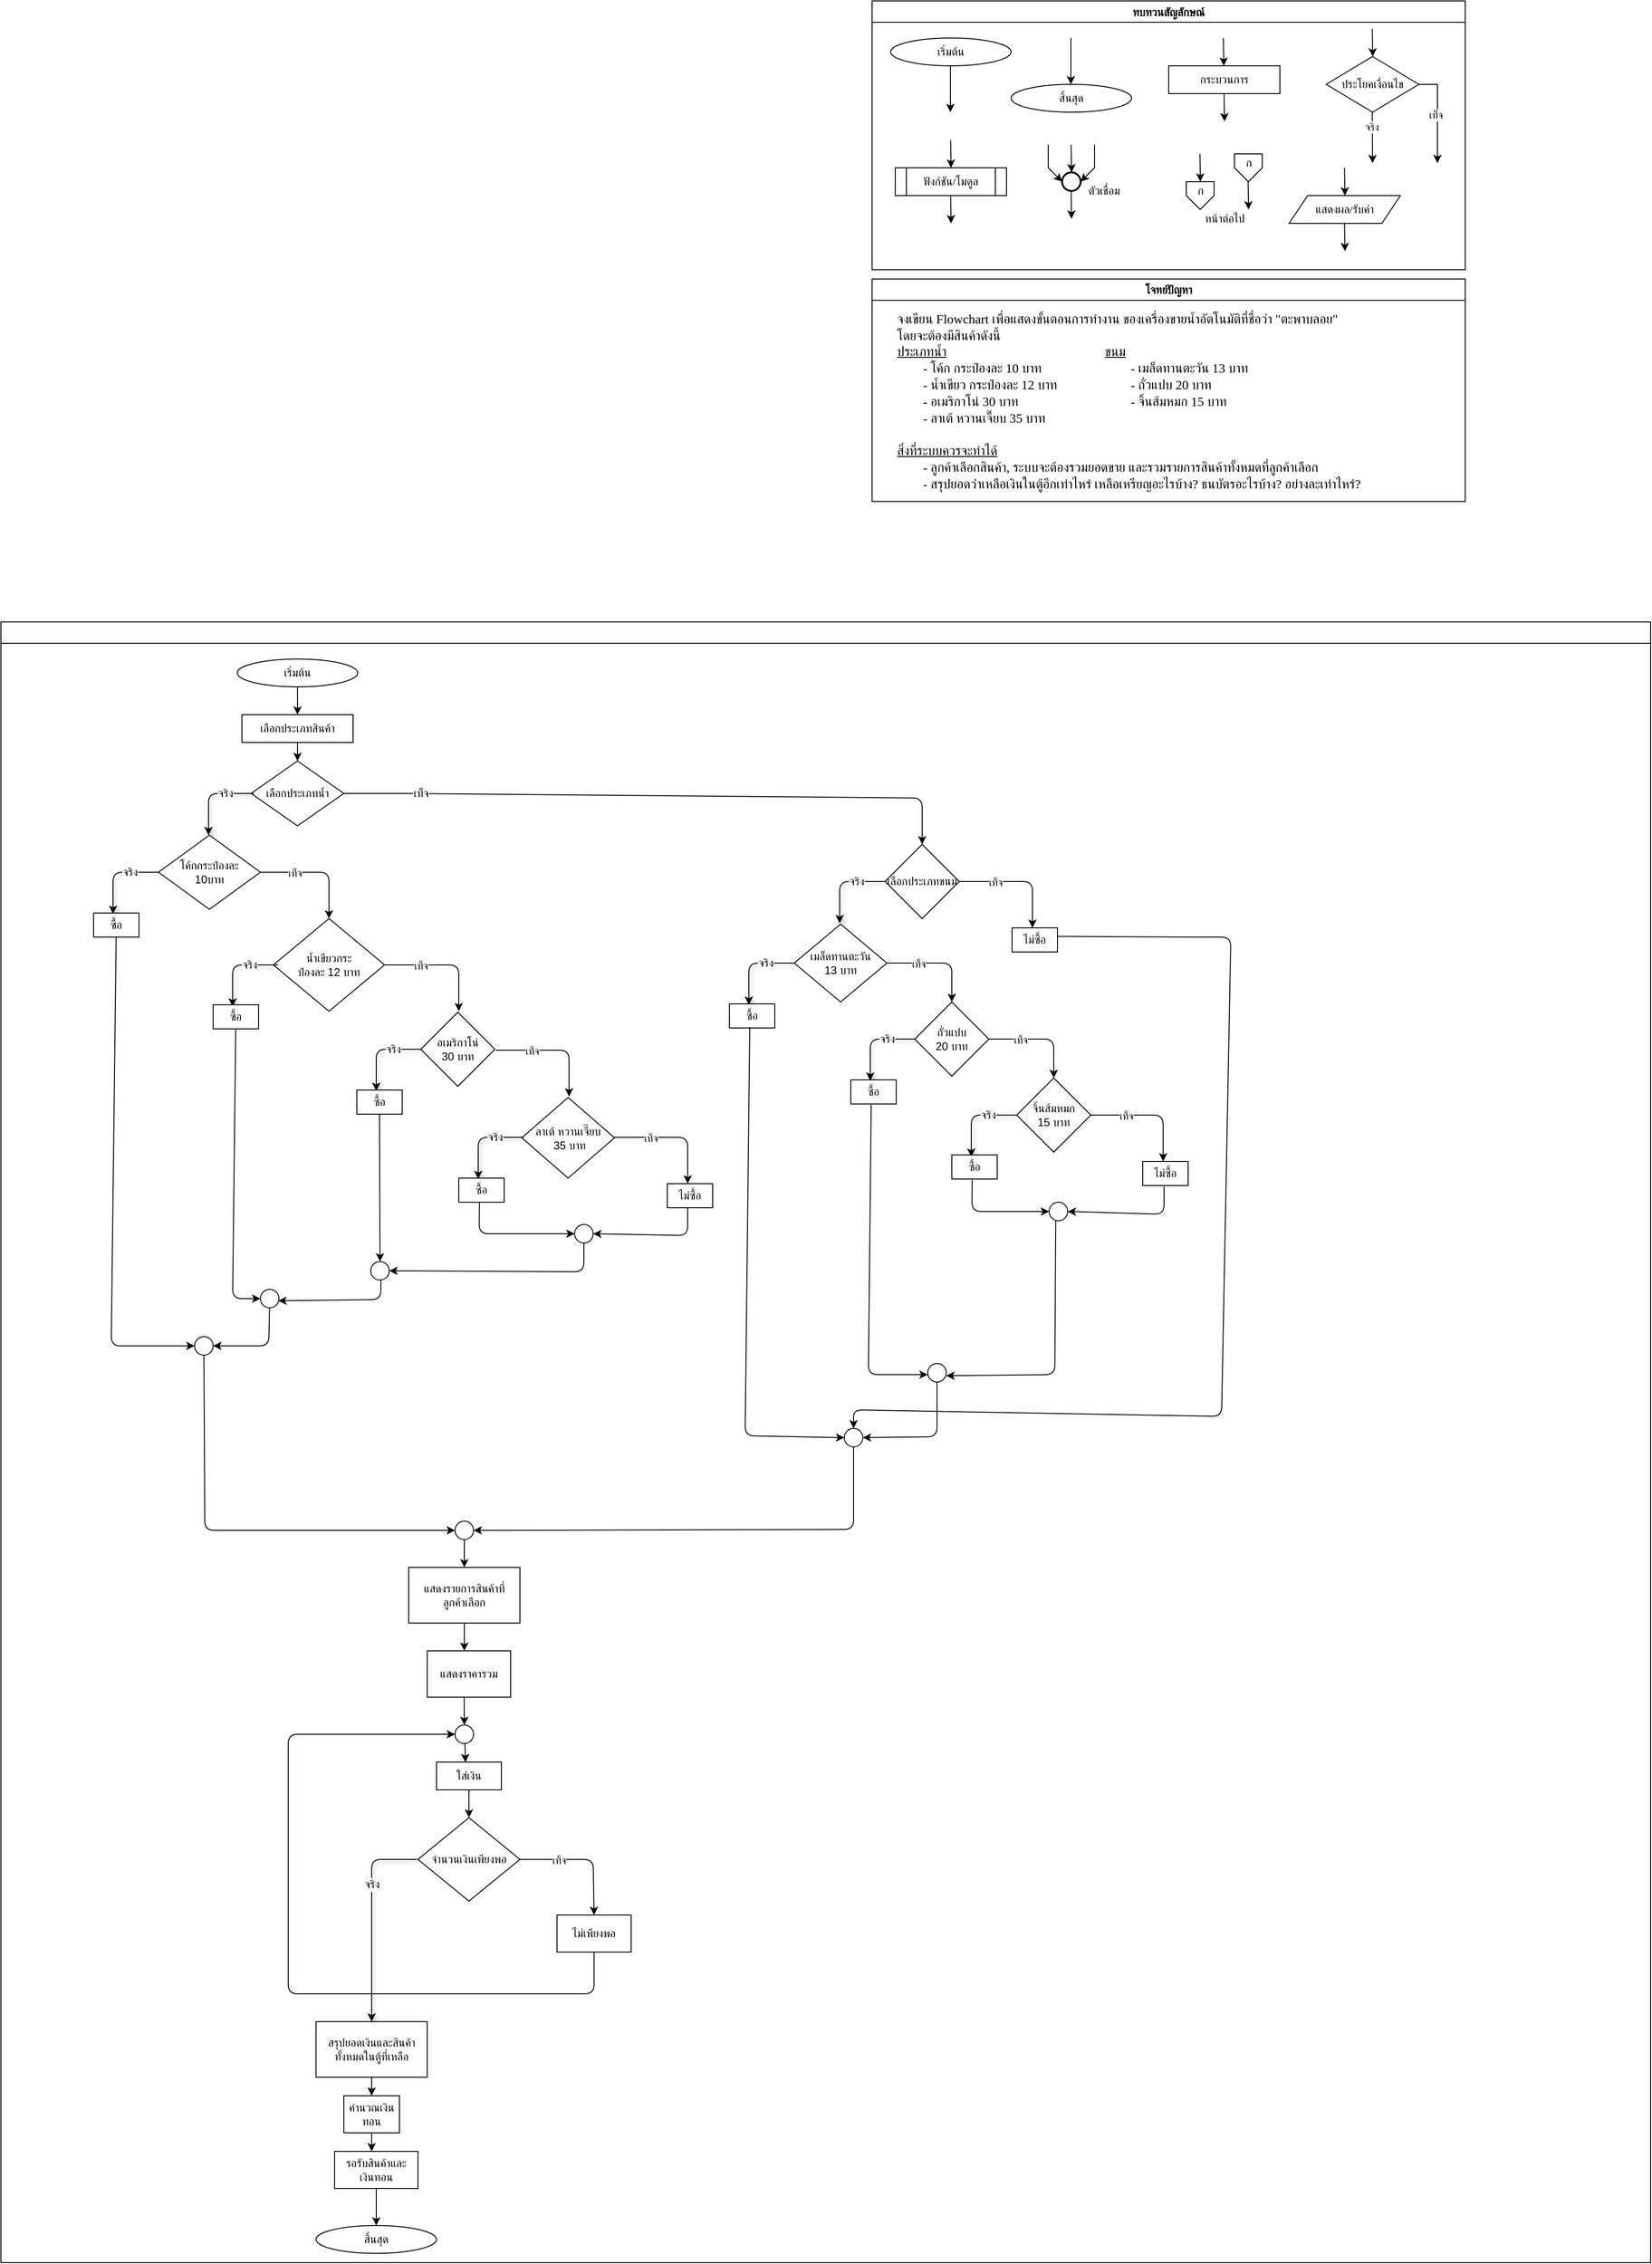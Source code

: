 <mxfile>
    <diagram id="C5RBs43oDa-KdzZeNtuy" name="Page-1">
        <mxGraphModel dx="4365" dy="1142" grid="1" gridSize="10" guides="1" tooltips="1" connect="1" arrows="1" fold="1" page="1" pageScale="1" pageWidth="827" pageHeight="1169" math="0" shadow="0">
            <root>
                <mxCell id="WIyWlLk6GJQsqaUBKTNV-0"/>
                <mxCell id="WIyWlLk6GJQsqaUBKTNV-1" parent="WIyWlLk6GJQsqaUBKTNV-0"/>
                <mxCell id="M7CGMbNuYNeq0SnUNNgH-6" value="ทบทวนสัญลักษณ์" style="swimlane;fontFamily=Sarabun;fontSource=https%3A%2F%2Ffonts.googleapis.com%2Fcss%3Ffamily%3DSarabun;" parent="WIyWlLk6GJQsqaUBKTNV-1" vertex="1">
                    <mxGeometry x="-720" y="20" width="640" height="290" as="geometry"/>
                </mxCell>
                <mxCell id="M7CGMbNuYNeq0SnUNNgH-2" value="&lt;font data-font-src=&quot;https://fonts.googleapis.com/css?family=Sarabun&quot; face=&quot;Sarabun&quot;&gt;เริ่มต้น&lt;/font&gt;" style="ellipse;whiteSpace=wrap;html=1;" parent="M7CGMbNuYNeq0SnUNNgH-6" vertex="1">
                    <mxGeometry x="20" y="40" width="130" height="30" as="geometry"/>
                </mxCell>
                <mxCell id="M7CGMbNuYNeq0SnUNNgH-5" value="" style="endArrow=classic;html=1;rounded=0;" parent="M7CGMbNuYNeq0SnUNNgH-6" edge="1">
                    <mxGeometry width="50" height="50" relative="1" as="geometry">
                        <mxPoint x="84.5" y="70" as="sourcePoint"/>
                        <mxPoint x="84.5" y="120" as="targetPoint"/>
                    </mxGeometry>
                </mxCell>
                <mxCell id="M7CGMbNuYNeq0SnUNNgH-3" value="&lt;font face=&quot;Sarabun&quot;&gt;สิ้นสุด&lt;/font&gt;" style="ellipse;whiteSpace=wrap;html=1;" parent="M7CGMbNuYNeq0SnUNNgH-6" vertex="1">
                    <mxGeometry x="150" y="90" width="130" height="30" as="geometry"/>
                </mxCell>
                <mxCell id="M7CGMbNuYNeq0SnUNNgH-4" value="" style="endArrow=classic;html=1;rounded=0;" parent="M7CGMbNuYNeq0SnUNNgH-6" edge="1">
                    <mxGeometry width="50" height="50" relative="1" as="geometry">
                        <mxPoint x="214.5" y="40" as="sourcePoint"/>
                        <mxPoint x="214.5" y="90" as="targetPoint"/>
                    </mxGeometry>
                </mxCell>
                <mxCell id="mvioNwK95yMqdUQ73LqQ-0" value="กระบวนการ" style="rounded=0;whiteSpace=wrap;html=1;fontFamily=Sarabun;fontSource=https%3A%2F%2Ffonts.googleapis.com%2Fcss%3Ffamily%3DSarabun;" parent="M7CGMbNuYNeq0SnUNNgH-6" vertex="1">
                    <mxGeometry x="320" y="70" width="120" height="30" as="geometry"/>
                </mxCell>
                <mxCell id="mvioNwK95yMqdUQ73LqQ-1" value="" style="endArrow=classic;html=1;rounded=0;" parent="M7CGMbNuYNeq0SnUNNgH-6" edge="1">
                    <mxGeometry width="50" height="50" relative="1" as="geometry">
                        <mxPoint x="379" y="40" as="sourcePoint"/>
                        <mxPoint x="379.5" y="70" as="targetPoint"/>
                    </mxGeometry>
                </mxCell>
                <mxCell id="mvioNwK95yMqdUQ73LqQ-2" value="" style="endArrow=classic;html=1;rounded=0;" parent="M7CGMbNuYNeq0SnUNNgH-6" edge="1">
                    <mxGeometry width="50" height="50" relative="1" as="geometry">
                        <mxPoint x="379.75" y="100" as="sourcePoint"/>
                        <mxPoint x="380.25" y="130" as="targetPoint"/>
                    </mxGeometry>
                </mxCell>
                <mxCell id="mvioNwK95yMqdUQ73LqQ-3" value="ประโยคเงื่อนไข" style="rhombus;whiteSpace=wrap;html=1;fontFamily=Sarabun;fontSource=https%3A%2F%2Ffonts.googleapis.com%2Fcss%3Ffamily%3DSarabun;" parent="M7CGMbNuYNeq0SnUNNgH-6" vertex="1">
                    <mxGeometry x="490" y="60" width="100" height="60" as="geometry"/>
                </mxCell>
                <mxCell id="mvioNwK95yMqdUQ73LqQ-4" value="" style="endArrow=classic;html=1;rounded=0;" parent="M7CGMbNuYNeq0SnUNNgH-6" edge="1">
                    <mxGeometry width="50" height="50" relative="1" as="geometry">
                        <mxPoint x="539.71" y="30" as="sourcePoint"/>
                        <mxPoint x="540.21" y="60" as="targetPoint"/>
                    </mxGeometry>
                </mxCell>
                <mxCell id="mvioNwK95yMqdUQ73LqQ-5" value="" style="endArrow=classic;html=1;rounded=0;" parent="M7CGMbNuYNeq0SnUNNgH-6" edge="1">
                    <mxGeometry width="50" height="50" relative="1" as="geometry">
                        <mxPoint x="539.71" y="120" as="sourcePoint"/>
                        <mxPoint x="540" y="175" as="targetPoint"/>
                    </mxGeometry>
                </mxCell>
                <mxCell id="mvioNwK95yMqdUQ73LqQ-7" value="จริง" style="edgeLabel;html=1;align=center;verticalAlign=middle;resizable=0;points=[];fontFamily=Sarabun;fontSource=https%3A%2F%2Ffonts.googleapis.com%2Fcss%3Ffamily%3DSarabun;" parent="mvioNwK95yMqdUQ73LqQ-5" vertex="1" connectable="0">
                    <mxGeometry x="-0.414" y="-1" relative="1" as="geometry">
                        <mxPoint as="offset"/>
                    </mxGeometry>
                </mxCell>
                <mxCell id="mvioNwK95yMqdUQ73LqQ-6" value="" style="endArrow=classic;html=1;rounded=0;exitX=1;exitY=0.5;exitDx=0;exitDy=0;" parent="M7CGMbNuYNeq0SnUNNgH-6" source="mvioNwK95yMqdUQ73LqQ-3" edge="1">
                    <mxGeometry width="50" height="50" relative="1" as="geometry">
                        <mxPoint x="620" y="95" as="sourcePoint"/>
                        <mxPoint x="610" y="175" as="targetPoint"/>
                        <Array as="points">
                            <mxPoint x="610" y="90"/>
                        </Array>
                    </mxGeometry>
                </mxCell>
                <mxCell id="mvioNwK95yMqdUQ73LqQ-8" value="&lt;font data-font-src=&quot;https://fonts.googleapis.com/css?family=Sarabun&quot; face=&quot;Sarabun&quot;&gt;เท็จ&lt;/font&gt;" style="edgeLabel;html=1;align=center;verticalAlign=middle;resizable=0;points=[];" parent="mvioNwK95yMqdUQ73LqQ-6" vertex="1" connectable="0">
                    <mxGeometry x="-0.002" y="-2" relative="1" as="geometry">
                        <mxPoint as="offset"/>
                    </mxGeometry>
                </mxCell>
                <mxCell id="mvioNwK95yMqdUQ73LqQ-9" value="&lt;font data-font-src=&quot;https://fonts.googleapis.com/css?family=Sarabun&quot; face=&quot;Sarabun&quot;&gt;ฟังก์ชัน/โมดูล&lt;/font&gt;" style="shape=process;whiteSpace=wrap;html=1;backgroundOutline=1;" parent="M7CGMbNuYNeq0SnUNNgH-6" vertex="1">
                    <mxGeometry x="25" y="180" width="120" height="30" as="geometry"/>
                </mxCell>
                <mxCell id="mvioNwK95yMqdUQ73LqQ-11" value="" style="endArrow=classic;html=1;rounded=0;" parent="M7CGMbNuYNeq0SnUNNgH-6" edge="1">
                    <mxGeometry width="50" height="50" relative="1" as="geometry">
                        <mxPoint x="84.71" y="150" as="sourcePoint"/>
                        <mxPoint x="85.21" y="180" as="targetPoint"/>
                    </mxGeometry>
                </mxCell>
                <mxCell id="mvioNwK95yMqdUQ73LqQ-12" value="" style="endArrow=classic;html=1;rounded=0;" parent="M7CGMbNuYNeq0SnUNNgH-6" edge="1">
                    <mxGeometry width="50" height="50" relative="1" as="geometry">
                        <mxPoint x="84.71" y="210" as="sourcePoint"/>
                        <mxPoint x="85.21" y="240" as="targetPoint"/>
                    </mxGeometry>
                </mxCell>
                <mxCell id="mvioNwK95yMqdUQ73LqQ-13" value="" style="strokeWidth=2;html=1;shape=mxgraph.flowchart.start_2;whiteSpace=wrap;" parent="M7CGMbNuYNeq0SnUNNgH-6" vertex="1">
                    <mxGeometry x="205" y="185" width="20" height="20" as="geometry"/>
                </mxCell>
                <mxCell id="mvioNwK95yMqdUQ73LqQ-16" value="" style="endArrow=classic;html=1;rounded=0;" parent="M7CGMbNuYNeq0SnUNNgH-6" edge="1">
                    <mxGeometry width="50" height="50" relative="1" as="geometry">
                        <mxPoint x="214.71" y="155" as="sourcePoint"/>
                        <mxPoint x="215.21" y="185" as="targetPoint"/>
                    </mxGeometry>
                </mxCell>
                <mxCell id="mvioNwK95yMqdUQ73LqQ-17" value="" style="endArrow=classic;html=1;rounded=0;entryX=0;entryY=0.5;entryDx=0;entryDy=0;entryPerimeter=0;" parent="M7CGMbNuYNeq0SnUNNgH-6" target="mvioNwK95yMqdUQ73LqQ-13" edge="1">
                    <mxGeometry width="50" height="50" relative="1" as="geometry">
                        <mxPoint x="190.0" y="155" as="sourcePoint"/>
                        <mxPoint x="190.5" y="185" as="targetPoint"/>
                        <Array as="points">
                            <mxPoint x="190" y="180"/>
                        </Array>
                    </mxGeometry>
                </mxCell>
                <mxCell id="mvioNwK95yMqdUQ73LqQ-18" value="" style="endArrow=classic;html=1;rounded=0;entryX=1;entryY=0.5;entryDx=0;entryDy=0;entryPerimeter=0;" parent="M7CGMbNuYNeq0SnUNNgH-6" target="mvioNwK95yMqdUQ73LqQ-13" edge="1">
                    <mxGeometry width="50" height="50" relative="1" as="geometry">
                        <mxPoint x="240.0" y="155" as="sourcePoint"/>
                        <mxPoint x="240.5" y="185" as="targetPoint"/>
                        <Array as="points">
                            <mxPoint x="240" y="180"/>
                        </Array>
                    </mxGeometry>
                </mxCell>
                <mxCell id="mvioNwK95yMqdUQ73LqQ-19" value="" style="endArrow=classic;html=1;rounded=0;" parent="M7CGMbNuYNeq0SnUNNgH-6" edge="1">
                    <mxGeometry width="50" height="50" relative="1" as="geometry">
                        <mxPoint x="214.71" y="205" as="sourcePoint"/>
                        <mxPoint x="215.21" y="235" as="targetPoint"/>
                    </mxGeometry>
                </mxCell>
                <mxCell id="mvioNwK95yMqdUQ73LqQ-20" value="&lt;font data-font-src=&quot;https://fonts.googleapis.com/css?family=Sarabun&quot; face=&quot;Sarabun&quot;&gt;ตัวเชื่อม&lt;/font&gt;" style="text;html=1;align=center;verticalAlign=middle;resizable=0;points=[];autosize=1;strokeColor=none;fillColor=none;" parent="M7CGMbNuYNeq0SnUNNgH-6" vertex="1">
                    <mxGeometry x="220" y="190" width="60" height="30" as="geometry"/>
                </mxCell>
                <mxCell id="mvioNwK95yMqdUQ73LqQ-25" value="" style="endArrow=classic;html=1;rounded=0;" parent="M7CGMbNuYNeq0SnUNNgH-6" edge="1">
                    <mxGeometry width="50" height="50" relative="1" as="geometry">
                        <mxPoint x="353.71" y="165" as="sourcePoint"/>
                        <mxPoint x="354.21" y="195" as="targetPoint"/>
                    </mxGeometry>
                </mxCell>
                <mxCell id="mvioNwK95yMqdUQ73LqQ-21" value="" style="verticalLabelPosition=bottom;verticalAlign=top;html=1;shape=offPageConnector;rounded=0;size=0.5;" parent="M7CGMbNuYNeq0SnUNNgH-6" vertex="1">
                    <mxGeometry x="339" y="195" width="30" height="30" as="geometry"/>
                </mxCell>
                <mxCell id="mvioNwK95yMqdUQ73LqQ-26" value="" style="endArrow=classic;html=1;rounded=0;" parent="M7CGMbNuYNeq0SnUNNgH-6" edge="1">
                    <mxGeometry width="50" height="50" relative="1" as="geometry">
                        <mxPoint x="405.71" y="195" as="sourcePoint"/>
                        <mxPoint x="406.21" y="225" as="targetPoint"/>
                    </mxGeometry>
                </mxCell>
                <mxCell id="mvioNwK95yMqdUQ73LqQ-27" value="" style="verticalLabelPosition=bottom;verticalAlign=top;html=1;shape=offPageConnector;rounded=0;size=0.5;" parent="M7CGMbNuYNeq0SnUNNgH-6" vertex="1">
                    <mxGeometry x="391" y="165" width="30" height="30" as="geometry"/>
                </mxCell>
                <mxCell id="mvioNwK95yMqdUQ73LqQ-28" value="หน้าต่อไป" style="text;html=1;align=center;verticalAlign=middle;resizable=0;points=[];autosize=1;strokeColor=none;fillColor=none;fontFamily=Sarabun;fontSource=https%3A%2F%2Ffonts.googleapis.com%2Fcss%3Ffamily%3DSarabun;" parent="M7CGMbNuYNeq0SnUNNgH-6" vertex="1">
                    <mxGeometry x="345" y="220" width="70" height="30" as="geometry"/>
                </mxCell>
                <mxCell id="mvioNwK95yMqdUQ73LqQ-29" value="ก" style="text;html=1;align=center;verticalAlign=middle;resizable=0;points=[];autosize=1;strokeColor=none;fillColor=none;fontFamily=Sarabun;fontSource=https%3A%2F%2Ffonts.googleapis.com%2Fcss%3Ffamily%3DSarabun;" parent="M7CGMbNuYNeq0SnUNNgH-6" vertex="1">
                    <mxGeometry x="339" y="190" width="30" height="30" as="geometry"/>
                </mxCell>
                <mxCell id="mvioNwK95yMqdUQ73LqQ-30" value="ก" style="text;html=1;align=center;verticalAlign=middle;resizable=0;points=[];autosize=1;strokeColor=none;fillColor=none;fontFamily=Sarabun;fontSource=https%3A%2F%2Ffonts.googleapis.com%2Fcss%3Ffamily%3DSarabun;" parent="M7CGMbNuYNeq0SnUNNgH-6" vertex="1">
                    <mxGeometry x="391" y="160" width="30" height="30" as="geometry"/>
                </mxCell>
                <mxCell id="mvioNwK95yMqdUQ73LqQ-32" value="แสดงผล/รับค่า" style="shape=parallelogram;perimeter=parallelogramPerimeter;whiteSpace=wrap;html=1;fixedSize=1;fontFamily=Sarabun;fontSource=https%3A%2F%2Ffonts.googleapis.com%2Fcss%3Ffamily%3DSarabun;" parent="M7CGMbNuYNeq0SnUNNgH-6" vertex="1">
                    <mxGeometry x="450" y="210" width="120" height="30" as="geometry"/>
                </mxCell>
                <mxCell id="mvioNwK95yMqdUQ73LqQ-33" value="" style="endArrow=classic;html=1;rounded=0;" parent="M7CGMbNuYNeq0SnUNNgH-6" edge="1">
                    <mxGeometry width="50" height="50" relative="1" as="geometry">
                        <mxPoint x="509.71" y="180" as="sourcePoint"/>
                        <mxPoint x="510.21" y="210" as="targetPoint"/>
                    </mxGeometry>
                </mxCell>
                <mxCell id="mvioNwK95yMqdUQ73LqQ-34" value="" style="endArrow=classic;html=1;rounded=0;" parent="M7CGMbNuYNeq0SnUNNgH-6" edge="1">
                    <mxGeometry width="50" height="50" relative="1" as="geometry">
                        <mxPoint x="509.71" y="240" as="sourcePoint"/>
                        <mxPoint x="510.21" y="270" as="targetPoint"/>
                    </mxGeometry>
                </mxCell>
                <UserObject label="" id="mvioNwK95yMqdUQ73LqQ-36">
                    <mxCell style="swimlane;fontFamily=Sarabun;fontSource=https%3A%2F%2Ffonts.googleapis.com%2Fcss%3Ffamily%3DSarabun;" parent="WIyWlLk6GJQsqaUBKTNV-1" vertex="1">
                        <mxGeometry x="-1660" y="690" width="1780" height="1770" as="geometry"/>
                    </mxCell>
                </UserObject>
                <mxCell id="4" value="" style="edgeStyle=none;html=1;" parent="mvioNwK95yMqdUQ73LqQ-36" source="mvioNwK95yMqdUQ73LqQ-35" target="3" edge="1">
                    <mxGeometry relative="1" as="geometry"/>
                </mxCell>
                <mxCell id="mvioNwK95yMqdUQ73LqQ-35" value="&lt;font data-font-src=&quot;https://fonts.googleapis.com/css?family=Sarabun&quot; face=&quot;Sarabun&quot;&gt;เริ่มต้น&lt;/font&gt;" style="ellipse;whiteSpace=wrap;html=1;" parent="mvioNwK95yMqdUQ73LqQ-36" vertex="1">
                    <mxGeometry x="255" y="40" width="130" height="30" as="geometry"/>
                </mxCell>
                <mxCell id="mvioNwK95yMqdUQ73LqQ-69" value="&lt;font face=&quot;Sarabun&quot;&gt;สิ้นสุด&lt;/font&gt;" style="ellipse;whiteSpace=wrap;html=1;" parent="mvioNwK95yMqdUQ73LqQ-36" vertex="1">
                    <mxGeometry x="340" y="1730" width="130" height="30" as="geometry"/>
                </mxCell>
                <mxCell id="6" value="" style="edgeStyle=none;html=1;" parent="mvioNwK95yMqdUQ73LqQ-36" source="3" target="5" edge="1">
                    <mxGeometry relative="1" as="geometry"/>
                </mxCell>
                <mxCell id="3" value="&lt;font style=&quot;font-size: 12px;&quot;&gt;เลือกประเภทสินค้า&lt;/font&gt;" style="whiteSpace=wrap;html=1;" parent="mvioNwK95yMqdUQ73LqQ-36" vertex="1">
                    <mxGeometry x="260" y="100" width="120" height="30" as="geometry"/>
                </mxCell>
                <mxCell id="5" value="เลือกประเภทน้ำ" style="rhombus;whiteSpace=wrap;html=1;" parent="mvioNwK95yMqdUQ73LqQ-36" vertex="1">
                    <mxGeometry x="270" y="150" width="100" height="70" as="geometry"/>
                </mxCell>
                <mxCell id="15" value="" style="edgeStyle=none;orthogonalLoop=1;jettySize=auto;html=1;" parent="mvioNwK95yMqdUQ73LqQ-36" edge="1">
                    <mxGeometry width="80" relative="1" as="geometry">
                        <mxPoint x="370" y="185" as="sourcePoint"/>
                        <mxPoint x="994" y="240" as="targetPoint"/>
                        <Array as="points">
                            <mxPoint x="440" y="185"/>
                            <mxPoint x="994" y="190"/>
                        </Array>
                    </mxGeometry>
                </mxCell>
                <mxCell id="25" value="&lt;font style=&quot;font-size: 12px;&quot;&gt;เท็จ&lt;/font&gt;" style="edgeLabel;html=1;align=center;verticalAlign=middle;resizable=0;points=[];" parent="15" vertex="1" connectable="0">
                    <mxGeometry x="-0.754" relative="1" as="geometry">
                        <mxPoint as="offset"/>
                    </mxGeometry>
                </mxCell>
                <mxCell id="21" value="" style="edgeStyle=none;orthogonalLoop=1;jettySize=auto;html=1;shadow=1;" parent="mvioNwK95yMqdUQ73LqQ-36" edge="1">
                    <mxGeometry width="80" relative="1" as="geometry">
                        <mxPoint x="273" y="185" as="sourcePoint"/>
                        <mxPoint x="224" y="230" as="targetPoint"/>
                        <Array as="points">
                            <mxPoint x="224" y="185"/>
                        </Array>
                    </mxGeometry>
                </mxCell>
                <mxCell id="24" value="&lt;font style=&quot;font-size: 12px;&quot;&gt;จริง&lt;/font&gt;" style="edgeLabel;html=1;align=center;verticalAlign=middle;resizable=0;points=[];" parent="21" vertex="1" connectable="0">
                    <mxGeometry x="-0.327" relative="1" as="geometry">
                        <mxPoint as="offset"/>
                    </mxGeometry>
                </mxCell>
                <mxCell id="27" value="โค้กกระป๋องละ&lt;div&gt;10บาท&lt;/div&gt;" style="rhombus;whiteSpace=wrap;html=1;" parent="mvioNwK95yMqdUQ73LqQ-36" vertex="1">
                    <mxGeometry x="170" y="230" width="110" height="80" as="geometry"/>
                </mxCell>
                <mxCell id="28" value="" style="edgeStyle=none;orthogonalLoop=1;jettySize=auto;html=1;shadow=1;" parent="mvioNwK95yMqdUQ73LqQ-36" edge="1">
                    <mxGeometry width="80" relative="1" as="geometry">
                        <mxPoint x="170" y="270" as="sourcePoint"/>
                        <mxPoint x="121" y="315" as="targetPoint"/>
                        <Array as="points">
                            <mxPoint x="121" y="270"/>
                        </Array>
                    </mxGeometry>
                </mxCell>
                <mxCell id="29" value="&lt;font style=&quot;font-size: 12px;&quot;&gt;จริง&lt;/font&gt;" style="edgeLabel;html=1;align=center;verticalAlign=middle;resizable=0;points=[];" parent="28" vertex="1" connectable="0">
                    <mxGeometry x="-0.327" relative="1" as="geometry">
                        <mxPoint as="offset"/>
                    </mxGeometry>
                </mxCell>
                <mxCell id="61" style="edgeStyle=none;html=1;entryX=0;entryY=0.5;entryDx=0;entryDy=0;" parent="mvioNwK95yMqdUQ73LqQ-36" source="30" target="76" edge="1">
                    <mxGeometry relative="1" as="geometry">
                        <mxPoint x="199" y="781" as="targetPoint"/>
                        <Array as="points">
                            <mxPoint x="119" y="781"/>
                        </Array>
                    </mxGeometry>
                </mxCell>
                <mxCell id="30" value="ซื้อ" style="rounded=0;whiteSpace=wrap;html=1;" parent="mvioNwK95yMqdUQ73LqQ-36" vertex="1">
                    <mxGeometry x="100" y="314" width="49" height="26" as="geometry"/>
                </mxCell>
                <mxCell id="31" value="" style="edgeStyle=none;orthogonalLoop=1;jettySize=auto;html=1;" parent="mvioNwK95yMqdUQ73LqQ-36" edge="1">
                    <mxGeometry width="80" relative="1" as="geometry">
                        <mxPoint x="280" y="270" as="sourcePoint"/>
                        <mxPoint x="354" y="320" as="targetPoint"/>
                        <Array as="points">
                            <mxPoint x="354" y="270"/>
                        </Array>
                    </mxGeometry>
                </mxCell>
                <mxCell id="35" value="เท็จ" style="edgeLabel;html=1;align=center;verticalAlign=middle;resizable=0;points=[];" parent="31" vertex="1" connectable="0">
                    <mxGeometry x="-0.402" y="-1" relative="1" as="geometry">
                        <mxPoint as="offset"/>
                    </mxGeometry>
                </mxCell>
                <mxCell id="26" value="จำนวนเงินเพียงพอ" style="rhombus;whiteSpace=wrap;html=1;" parent="mvioNwK95yMqdUQ73LqQ-36" vertex="1">
                    <mxGeometry x="450" y="1290" width="110" height="90" as="geometry"/>
                </mxCell>
                <mxCell id="36" value="น้ำเขียว&lt;span style=&quot;background-color: transparent;&quot;&gt;กระ&lt;/span&gt;&lt;div&gt;&lt;span style=&quot;background-color: transparent;&quot;&gt;ป๋องละ 12 บาท&lt;/span&gt;&lt;/div&gt;" style="rhombus;whiteSpace=wrap;html=1;" parent="mvioNwK95yMqdUQ73LqQ-36" vertex="1">
                    <mxGeometry x="294" y="320" width="120" height="100" as="geometry"/>
                </mxCell>
                <mxCell id="42" value="อเมริกาโน่&lt;div&gt;30 บาท&lt;/div&gt;" style="rhombus;whiteSpace=wrap;html=1;" parent="mvioNwK95yMqdUQ73LqQ-36" vertex="1">
                    <mxGeometry x="453" y="421" width="80" height="80" as="geometry"/>
                </mxCell>
                <mxCell id="51" value="ลาเต้ หวานเจี๊ยบ&lt;div&gt;&amp;nbsp;35 บาท&lt;/div&gt;" style="rhombus;whiteSpace=wrap;html=1;" parent="mvioNwK95yMqdUQ73LqQ-36" vertex="1">
                    <mxGeometry x="562" y="513" width="100" height="87" as="geometry"/>
                </mxCell>
                <mxCell id="72" style="edgeStyle=none;html=1;exitX=0.5;exitY=1;exitDx=0;exitDy=0;entryX=1;entryY=0.5;entryDx=0;entryDy=0;" parent="mvioNwK95yMqdUQ73LqQ-36" source="67" target="71" edge="1">
                    <mxGeometry relative="1" as="geometry">
                        <mxPoint x="429" y="701" as="targetPoint"/>
                        <mxPoint x="629" y="671" as="sourcePoint"/>
                        <Array as="points">
                            <mxPoint x="629" y="701"/>
                        </Array>
                    </mxGeometry>
                </mxCell>
                <mxCell id="67" value="" style="ellipse;whiteSpace=wrap;html=1;aspect=fixed;" parent="mvioNwK95yMqdUQ73LqQ-36" vertex="1">
                    <mxGeometry x="619" y="650" width="20" height="20" as="geometry"/>
                </mxCell>
                <mxCell id="71" value="" style="ellipse;whiteSpace=wrap;html=1;aspect=fixed;" parent="mvioNwK95yMqdUQ73LqQ-36" vertex="1">
                    <mxGeometry x="399" y="690" width="20" height="20" as="geometry"/>
                </mxCell>
                <mxCell id="75" style="edgeStyle=none;html=1;entryX=1;entryY=0.5;entryDx=0;entryDy=0;" parent="mvioNwK95yMqdUQ73LqQ-36" source="73" target="76" edge="1">
                    <mxGeometry relative="1" as="geometry">
                        <mxPoint x="249" y="781" as="targetPoint"/>
                        <Array as="points">
                            <mxPoint x="289" y="781"/>
                        </Array>
                    </mxGeometry>
                </mxCell>
                <mxCell id="73" value="" style="ellipse;whiteSpace=wrap;html=1;aspect=fixed;" parent="mvioNwK95yMqdUQ73LqQ-36" vertex="1">
                    <mxGeometry x="280" y="720" width="20" height="20" as="geometry"/>
                </mxCell>
                <mxCell id="123" style="edgeStyle=none;html=1;" parent="mvioNwK95yMqdUQ73LqQ-36" source="76" edge="1">
                    <mxGeometry relative="1" as="geometry">
                        <mxPoint x="490" y="980" as="targetPoint"/>
                        <Array as="points">
                            <mxPoint x="220" y="980"/>
                        </Array>
                    </mxGeometry>
                </mxCell>
                <mxCell id="76" value="" style="ellipse;whiteSpace=wrap;html=1;aspect=fixed;" parent="mvioNwK95yMqdUQ73LqQ-36" vertex="1">
                    <mxGeometry x="209" y="771" width="20" height="20" as="geometry"/>
                </mxCell>
                <mxCell id="77" value="เลือกประเภทขนม" style="rhombus;whiteSpace=wrap;html=1;" parent="mvioNwK95yMqdUQ73LqQ-36" vertex="1">
                    <mxGeometry x="954" y="240" width="80" height="80" as="geometry"/>
                </mxCell>
                <mxCell id="78" value="" style="edgeStyle=none;orthogonalLoop=1;jettySize=auto;html=1;shadow=1;" parent="mvioNwK95yMqdUQ73LqQ-36" edge="1">
                    <mxGeometry width="80" relative="1" as="geometry">
                        <mxPoint x="954" y="280" as="sourcePoint"/>
                        <mxPoint x="905" y="325" as="targetPoint"/>
                        <Array as="points">
                            <mxPoint x="905" y="280"/>
                        </Array>
                    </mxGeometry>
                </mxCell>
                <mxCell id="79" value="&lt;font style=&quot;font-size: 12px;&quot;&gt;จริง&lt;/font&gt;" style="edgeLabel;html=1;align=center;verticalAlign=middle;resizable=0;points=[];" parent="78" vertex="1" connectable="0">
                    <mxGeometry x="-0.327" relative="1" as="geometry">
                        <mxPoint as="offset"/>
                    </mxGeometry>
                </mxCell>
                <mxCell id="81" value="เมล็ดทานตะวัน&lt;div&gt;13 บาท&lt;/div&gt;" style="rhombus;whiteSpace=wrap;html=1;" parent="mvioNwK95yMqdUQ73LqQ-36" vertex="1">
                    <mxGeometry x="856" y="326" width="100" height="84" as="geometry"/>
                </mxCell>
                <mxCell id="88" value="ถั่วแปบ&lt;div&gt;20 บาท&lt;/div&gt;" style="rhombus;whiteSpace=wrap;html=1;" parent="mvioNwK95yMqdUQ73LqQ-36" vertex="1">
                    <mxGeometry x="986" y="410" width="80" height="80" as="geometry"/>
                </mxCell>
                <mxCell id="95" value="จิ้นส้มหมก&lt;div&gt;15 บาท&lt;/div&gt;" style="rhombus;whiteSpace=wrap;html=1;" parent="mvioNwK95yMqdUQ73LqQ-36" vertex="1">
                    <mxGeometry x="1096" y="492" width="80" height="80" as="geometry"/>
                </mxCell>
                <mxCell id="112" value="" style="ellipse;whiteSpace=wrap;html=1;aspect=fixed;" parent="mvioNwK95yMqdUQ73LqQ-36" vertex="1">
                    <mxGeometry x="1131" y="626" width="20" height="20" as="geometry"/>
                </mxCell>
                <mxCell id="115" value="" style="ellipse;whiteSpace=wrap;html=1;aspect=fixed;" parent="mvioNwK95yMqdUQ73LqQ-36" vertex="1">
                    <mxGeometry x="1000" y="800" width="20" height="20" as="geometry"/>
                </mxCell>
                <mxCell id="114" style="edgeStyle=none;html=1;entryX=1.093;entryY=0.661;entryDx=0;entryDy=0;entryPerimeter=0;" parent="mvioNwK95yMqdUQ73LqQ-36" edge="1">
                    <mxGeometry relative="1" as="geometry">
                        <mxPoint x="1020.0" y="813.22" as="targetPoint"/>
                        <mxPoint x="1138.14" y="646" as="sourcePoint"/>
                        <Array as="points">
                            <mxPoint x="1137.14" y="812"/>
                        </Array>
                    </mxGeometry>
                </mxCell>
                <mxCell id="117" value="" style="ellipse;whiteSpace=wrap;html=1;aspect=fixed;" parent="mvioNwK95yMqdUQ73LqQ-36" vertex="1">
                    <mxGeometry x="910" y="870" width="20" height="20" as="geometry"/>
                </mxCell>
                <mxCell id="116" style="edgeStyle=none;html=1;entryX=1;entryY=0.5;entryDx=0;entryDy=0;exitX=0.5;exitY=1;exitDx=0;exitDy=0;" parent="mvioNwK95yMqdUQ73LqQ-36" source="115" target="117" edge="1">
                    <mxGeometry relative="1" as="geometry">
                        <mxPoint x="950" y="879" as="targetPoint"/>
                        <Array as="points">
                            <mxPoint x="1010" y="879"/>
                        </Array>
                        <mxPoint x="1011" y="838" as="sourcePoint"/>
                    </mxGeometry>
                </mxCell>
                <mxCell id="118" style="edgeStyle=none;html=1;exitX=1.03;exitY=0.356;exitDx=0;exitDy=0;exitPerimeter=0;" parent="mvioNwK95yMqdUQ73LqQ-36" edge="1">
                    <mxGeometry relative="1" as="geometry">
                        <mxPoint x="920" y="870" as="targetPoint"/>
                        <mxPoint x="1131.47" y="339.256" as="sourcePoint"/>
                        <Array as="points">
                            <mxPoint x="1327.07" y="340.07"/>
                            <mxPoint x="1317.07" y="857.07"/>
                            <mxPoint x="920" y="850"/>
                        </Array>
                    </mxGeometry>
                </mxCell>
                <mxCell id="126" value="" style="edgeStyle=none;html=1;" parent="mvioNwK95yMqdUQ73LqQ-36" source="122" edge="1">
                    <mxGeometry relative="1" as="geometry">
                        <mxPoint x="500" y="1020" as="targetPoint"/>
                    </mxGeometry>
                </mxCell>
                <mxCell id="122" value="" style="ellipse;whiteSpace=wrap;html=1;aspect=fixed;" parent="mvioNwK95yMqdUQ73LqQ-36" vertex="1">
                    <mxGeometry x="490" y="970" width="20" height="20" as="geometry"/>
                </mxCell>
                <mxCell id="124" style="edgeStyle=none;html=1;exitX=0.5;exitY=1;exitDx=0;exitDy=0;entryX=1;entryY=0.5;entryDx=0;entryDy=0;" parent="mvioNwK95yMqdUQ73LqQ-36" source="117" target="122" edge="1">
                    <mxGeometry relative="1" as="geometry">
                        <mxPoint x="670" y="979" as="targetPoint"/>
                        <Array as="points">
                            <mxPoint x="920" y="979"/>
                        </Array>
                        <mxPoint x="920" y="920" as="sourcePoint"/>
                    </mxGeometry>
                </mxCell>
                <mxCell id="128" value="" style="edgeStyle=none;html=1;" parent="mvioNwK95yMqdUQ73LqQ-36" source="125" edge="1">
                    <mxGeometry relative="1" as="geometry">
                        <mxPoint x="500" y="1110" as="targetPoint"/>
                    </mxGeometry>
                </mxCell>
                <mxCell id="125" value="แสดงรายการสินค้าที่&lt;div&gt;ลูกค้าเลือก&lt;/div&gt;" style="whiteSpace=wrap;html=1;" parent="mvioNwK95yMqdUQ73LqQ-36" vertex="1">
                    <mxGeometry x="440" y="1020" width="120" height="60" as="geometry"/>
                </mxCell>
                <mxCell id="131" value="" style="edgeStyle=none;html=1;exitX=0.443;exitY=1.011;exitDx=0;exitDy=0;exitPerimeter=0;" parent="mvioNwK95yMqdUQ73LqQ-36" source="127" target="130" edge="1">
                    <mxGeometry relative="1" as="geometry"/>
                </mxCell>
                <mxCell id="127" value="แสดงราคารวม" style="whiteSpace=wrap;html=1;" parent="mvioNwK95yMqdUQ73LqQ-36" vertex="1">
                    <mxGeometry x="460" y="1110" width="90" height="50" as="geometry"/>
                </mxCell>
                <mxCell id="133" value="" style="edgeStyle=none;html=1;entryX=0.445;entryY=0.007;entryDx=0;entryDy=0;entryPerimeter=0;" parent="mvioNwK95yMqdUQ73LqQ-36" target="132" edge="1">
                    <mxGeometry relative="1" as="geometry">
                        <mxPoint x="500.687" y="1209.98" as="sourcePoint"/>
                        <mxPoint x="499.32" y="1230" as="targetPoint"/>
                    </mxGeometry>
                </mxCell>
                <mxCell id="130" value="" style="ellipse;whiteSpace=wrap;html=1;" parent="mvioNwK95yMqdUQ73LqQ-36" vertex="1">
                    <mxGeometry x="490" y="1190" width="20" height="20" as="geometry"/>
                </mxCell>
                <mxCell id="134" style="edgeStyle=none;html=1;" parent="mvioNwK95yMqdUQ73LqQ-36" source="132" edge="1">
                    <mxGeometry relative="1" as="geometry">
                        <mxPoint x="505" y="1290" as="targetPoint"/>
                    </mxGeometry>
                </mxCell>
                <mxCell id="132" value="ใส่เงิน" style="whiteSpace=wrap;html=1;" parent="mvioNwK95yMqdUQ73LqQ-36" vertex="1">
                    <mxGeometry x="470" y="1230" width="70" height="30" as="geometry"/>
                </mxCell>
                <mxCell id="141" style="edgeStyle=none;html=1;entryX=0;entryY=0.5;entryDx=0;entryDy=0;" parent="mvioNwK95yMqdUQ73LqQ-36" source="140" edge="1" target="130">
                    <mxGeometry relative="1" as="geometry">
                        <mxPoint x="410" y="1200" as="targetPoint"/>
                        <Array as="points">
                            <mxPoint x="640" y="1480"/>
                            <mxPoint x="310" y="1480"/>
                            <mxPoint x="310" y="1200"/>
                        </Array>
                    </mxGeometry>
                </mxCell>
                <mxCell id="140" value="ไม่เพียงพอ" style="rounded=0;whiteSpace=wrap;html=1;" parent="mvioNwK95yMqdUQ73LqQ-36" vertex="1">
                    <mxGeometry x="600" y="1395" width="80" height="40" as="geometry"/>
                </mxCell>
                <mxCell id="143" value="" style="edgeStyle=none;html=1;" edge="1" parent="mvioNwK95yMqdUQ73LqQ-36" source="139" target="142">
                    <mxGeometry relative="1" as="geometry"/>
                </mxCell>
                <mxCell id="139" value="สรุปยอดเงินและสินค้าทั้งหมดในตู้ที่เหลือ" style="rounded=0;whiteSpace=wrap;html=1;" parent="mvioNwK95yMqdUQ73LqQ-36" vertex="1">
                    <mxGeometry x="340" y="1510" width="120" height="60" as="geometry"/>
                </mxCell>
                <mxCell id="142" value="คำนวณเงินทอน" style="whiteSpace=wrap;html=1;rounded=0;" vertex="1" parent="mvioNwK95yMqdUQ73LqQ-36">
                    <mxGeometry x="370" y="1590" width="60" height="40" as="geometry"/>
                </mxCell>
                <mxCell id="147" style="edgeStyle=none;html=1;exitX=0.5;exitY=1;exitDx=0;exitDy=0;entryX=0.5;entryY=0;entryDx=0;entryDy=0;" edge="1" parent="mvioNwK95yMqdUQ73LqQ-36" source="144" target="mvioNwK95yMqdUQ73LqQ-69">
                    <mxGeometry relative="1" as="geometry"/>
                </mxCell>
                <mxCell id="144" value="รอรับสินค้าและ&lt;div&gt;เงินทอน&lt;/div&gt;" style="whiteSpace=wrap;html=1;rounded=0;" vertex="1" parent="mvioNwK95yMqdUQ73LqQ-36">
                    <mxGeometry x="360" y="1650" width="90" height="40" as="geometry"/>
                </mxCell>
                <mxCell id="145" style="edgeStyle=none;html=1;entryX=0.444;entryY=0;entryDx=0;entryDy=0;entryPerimeter=0;" edge="1" parent="mvioNwK95yMqdUQ73LqQ-36" source="142" target="144">
                    <mxGeometry relative="1" as="geometry"/>
                </mxCell>
                <mxCell id="mvioNwK95yMqdUQ73LqQ-70" value="&lt;font data-font-src=&quot;https://fonts.googleapis.com/css?family=Sarabun&quot; face=&quot;Sarabun&quot;&gt;โจทย์ปัญหา&lt;/font&gt;" style="swimlane;whiteSpace=wrap;html=1;" parent="WIyWlLk6GJQsqaUBKTNV-1" vertex="1">
                    <mxGeometry x="-720" y="320" width="640" height="240" as="geometry"/>
                </mxCell>
                <mxCell id="mvioNwK95yMqdUQ73LqQ-71" value="&lt;font data-font-src=&quot;https://fonts.googleapis.com/css?family=Sarabun&quot; face=&quot;Sarabun&quot; style=&quot;font-size: 14px;&quot;&gt;จงเขียน Flowchart เพื่อแสดงขั้นตอนการทำงาน ของเครื่องขายน้ำอัตโนมัติที่ชื่อว่า &quot;ตะพาบลอย&quot;&lt;br&gt;โดยจะต้องมีสินค้าดังนี้&lt;br&gt;&lt;u&gt;ประเภทน้ำ&lt;span style=&quot;white-space: pre;&quot;&gt;&#x9;&lt;/span&gt;&lt;span style=&quot;white-space: pre;&quot;&gt;&#x9;&lt;/span&gt;&lt;span style=&quot;white-space: pre;&quot;&gt;&#x9;&lt;/span&gt;&lt;span style=&quot;white-space: pre;&quot;&gt;&#x9;&lt;/span&gt;&lt;span style=&quot;white-space: pre;&quot;&gt;&#x9;&lt;/span&gt;&lt;span style=&quot;white-space: pre;&quot;&gt;&#x9;&lt;span style=&quot;white-space: pre;&quot;&gt;&#x9;&lt;/span&gt;ข&lt;/span&gt;นม&lt;/u&gt;&lt;br&gt;&lt;span style=&quot;white-space: pre;&quot;&gt;&#x9;&lt;/span&gt;- โค้ก กระป๋องละ 10 บาท&lt;span style=&quot;white-space: pre;&quot;&gt;&#x9;&lt;/span&gt;&lt;span style=&quot;white-space: pre;&quot;&gt;&#x9;&lt;/span&gt;&lt;span style=&quot;white-space: pre;&quot;&gt;&#x9;&lt;/span&gt;&lt;span style=&quot;white-space: pre;&quot;&gt;&#x9;&lt;/span&gt;- เมล็ดทานตะวัน 13 บาท&lt;br&gt;&lt;span style=&quot;white-space: pre;&quot;&gt;&#x9;&lt;/span&gt;- น้ำเขียว กระป๋องละ 12 บาท&lt;span style=&quot;white-space: pre;&quot;&gt;&#x9;&lt;/span&gt;&lt;span style=&quot;white-space: pre;&quot;&gt;&#x9;&lt;/span&gt;&lt;span style=&quot;white-space: pre;&quot;&gt;&#x9;&lt;/span&gt;- ถั่วแปบ 20 บาท&lt;br&gt;&lt;span style=&quot;white-space: pre;&quot;&gt;&#x9;&lt;/span&gt;- อเมริกาโน่ 30 บาท&lt;span style=&quot;white-space: pre;&quot;&gt;&#x9;&lt;/span&gt;&lt;span style=&quot;white-space: pre;&quot;&gt;&#x9;&lt;/span&gt;&lt;span style=&quot;white-space: pre;&quot;&gt;&#x9;&lt;/span&gt;&lt;span style=&quot;white-space: pre;&quot;&gt;&#x9;&lt;/span&gt;&lt;span style=&quot;white-space: pre;&quot;&gt;&#x9;&lt;/span&gt;- จิ้นส้มหมก 15 บาท&lt;br&gt;&lt;span style=&quot;white-space: pre;&quot;&gt;&#x9;&lt;/span&gt;- ลาเต้ หวานเจี๊ยบ 35 บาท&lt;span style=&quot;white-space: pre;&quot;&gt;&#x9;&lt;/span&gt;&lt;br&gt;&lt;br&gt;&lt;u&gt;สิ่งที่ระบบควรจะทำได้&lt;/u&gt;&lt;br&gt;&lt;span style=&quot;white-space: pre;&quot;&gt;&#x9;&lt;/span&gt;- ลูกค้าเลือกสินค้า, ระบบจะต้องรวมยอดขาย และรวมรายการสินค้าทั้งหมดที่ลูกค้าเลือก&lt;br&gt;&lt;span style=&quot;white-space: pre;&quot;&gt;&#x9;&lt;/span&gt;- สรุปยอดว่าเหลือเงินในตู้อีกเท่าไหร่ เหลือเหรียญอะไรบ้าง? ธนบัตรอะไรบ้าง? อย่างละเท่าไหร่?&lt;br&gt;&lt;br&gt;&lt;br&gt;&lt;/font&gt;" style="text;html=1;align=left;verticalAlign=middle;resizable=0;points=[];autosize=1;strokeColor=none;fillColor=none;fontSize=14;" parent="mvioNwK95yMqdUQ73LqQ-70" vertex="1">
                    <mxGeometry x="25" y="30" width="580" height="240" as="geometry"/>
                </mxCell>
                <mxCell id="37" value="" style="edgeStyle=none;orthogonalLoop=1;jettySize=auto;html=1;shadow=1;" parent="WIyWlLk6GJQsqaUBKTNV-1" edge="1">
                    <mxGeometry width="80" relative="1" as="geometry">
                        <mxPoint x="-1361" y="1060" as="sourcePoint"/>
                        <mxPoint x="-1410" y="1105" as="targetPoint"/>
                        <Array as="points">
                            <mxPoint x="-1410" y="1060"/>
                        </Array>
                    </mxGeometry>
                </mxCell>
                <mxCell id="38" value="&lt;font style=&quot;font-size: 12px;&quot;&gt;จริง&lt;/font&gt;" style="edgeLabel;html=1;align=center;verticalAlign=middle;resizable=0;points=[];" parent="37" vertex="1" connectable="0">
                    <mxGeometry x="-0.327" relative="1" as="geometry">
                        <mxPoint as="offset"/>
                    </mxGeometry>
                </mxCell>
                <mxCell id="69" style="edgeStyle=none;html=1;" parent="WIyWlLk6GJQsqaUBKTNV-1" source="39" edge="1">
                    <mxGeometry relative="1" as="geometry">
                        <mxPoint x="-1380" y="1420" as="targetPoint"/>
                        <Array as="points">
                            <mxPoint x="-1410" y="1420"/>
                        </Array>
                    </mxGeometry>
                </mxCell>
                <mxCell id="39" value="ซื้อ" style="rounded=0;whiteSpace=wrap;html=1;" parent="WIyWlLk6GJQsqaUBKTNV-1" vertex="1">
                    <mxGeometry x="-1431" y="1103" width="49" height="26" as="geometry"/>
                </mxCell>
                <mxCell id="40" value="" style="edgeStyle=none;orthogonalLoop=1;jettySize=auto;html=1;exitX=1;exitY=0.5;exitDx=0;exitDy=0;" parent="WIyWlLk6GJQsqaUBKTNV-1" source="36" edge="1">
                    <mxGeometry width="80" relative="1" as="geometry">
                        <mxPoint x="-1240" y="1060" as="sourcePoint"/>
                        <mxPoint x="-1166" y="1110" as="targetPoint"/>
                        <Array as="points">
                            <mxPoint x="-1166" y="1060"/>
                        </Array>
                    </mxGeometry>
                </mxCell>
                <mxCell id="41" value="เท็จ" style="edgeLabel;html=1;align=center;verticalAlign=middle;resizable=0;points=[];" parent="40" vertex="1" connectable="0">
                    <mxGeometry x="-0.402" y="-1" relative="1" as="geometry">
                        <mxPoint as="offset"/>
                    </mxGeometry>
                </mxCell>
                <mxCell id="46" value="" style="edgeStyle=none;orthogonalLoop=1;jettySize=auto;html=1;shadow=1;" parent="WIyWlLk6GJQsqaUBKTNV-1" edge="1">
                    <mxGeometry width="80" relative="1" as="geometry">
                        <mxPoint x="-1206" y="1151" as="sourcePoint"/>
                        <mxPoint x="-1255" y="1196" as="targetPoint"/>
                        <Array as="points">
                            <mxPoint x="-1255" y="1151"/>
                        </Array>
                    </mxGeometry>
                </mxCell>
                <mxCell id="47" value="&lt;font style=&quot;font-size: 12px;&quot;&gt;จริง&lt;/font&gt;" style="edgeLabel;html=1;align=center;verticalAlign=middle;resizable=0;points=[];" parent="46" vertex="1" connectable="0">
                    <mxGeometry x="-0.327" relative="1" as="geometry">
                        <mxPoint as="offset"/>
                    </mxGeometry>
                </mxCell>
                <mxCell id="70" style="edgeStyle=none;html=1;exitX=0.5;exitY=1;exitDx=0;exitDy=0;entryX=0.5;entryY=0;entryDx=0;entryDy=0;" parent="WIyWlLk6GJQsqaUBKTNV-1" source="48" target="71" edge="1">
                    <mxGeometry relative="1" as="geometry">
                        <mxPoint x="-1251" y="1370" as="targetPoint"/>
                    </mxGeometry>
                </mxCell>
                <mxCell id="48" value="ซื้อ" style="rounded=0;whiteSpace=wrap;html=1;" parent="WIyWlLk6GJQsqaUBKTNV-1" vertex="1">
                    <mxGeometry x="-1276" y="1195" width="49" height="26" as="geometry"/>
                </mxCell>
                <mxCell id="49" value="" style="edgeStyle=none;orthogonalLoop=1;jettySize=auto;html=1;exitX=1;exitY=0.5;exitDx=0;exitDy=0;" parent="WIyWlLk6GJQsqaUBKTNV-1" edge="1">
                    <mxGeometry width="80" relative="1" as="geometry">
                        <mxPoint x="-1126" y="1152" as="sourcePoint"/>
                        <mxPoint x="-1047" y="1202" as="targetPoint"/>
                        <Array as="points">
                            <mxPoint x="-1047" y="1152"/>
                        </Array>
                    </mxGeometry>
                </mxCell>
                <mxCell id="50" value="เท็จ" style="edgeLabel;html=1;align=center;verticalAlign=middle;resizable=0;points=[];" parent="49" vertex="1" connectable="0">
                    <mxGeometry x="-0.402" y="-1" relative="1" as="geometry">
                        <mxPoint as="offset"/>
                    </mxGeometry>
                </mxCell>
                <mxCell id="55" value="" style="edgeStyle=none;orthogonalLoop=1;jettySize=auto;html=1;shadow=1;" parent="WIyWlLk6GJQsqaUBKTNV-1" edge="1">
                    <mxGeometry width="80" relative="1" as="geometry">
                        <mxPoint x="-1096" y="1246" as="sourcePoint"/>
                        <mxPoint x="-1145" y="1291" as="targetPoint"/>
                        <Array as="points">
                            <mxPoint x="-1145" y="1246"/>
                        </Array>
                    </mxGeometry>
                </mxCell>
                <mxCell id="56" value="&lt;font style=&quot;font-size: 12px;&quot;&gt;จริง&lt;/font&gt;" style="edgeLabel;html=1;align=center;verticalAlign=middle;resizable=0;points=[];" parent="55" vertex="1" connectable="0">
                    <mxGeometry x="-0.327" relative="1" as="geometry">
                        <mxPoint as="offset"/>
                    </mxGeometry>
                </mxCell>
                <mxCell id="62" style="edgeStyle=none;html=1;entryX=0;entryY=0.5;entryDx=0;entryDy=0;" parent="WIyWlLk6GJQsqaUBKTNV-1" target="67" edge="1">
                    <mxGeometry relative="1" as="geometry">
                        <mxPoint x="-1050" y="1350" as="targetPoint"/>
                        <mxPoint x="-1143.638" y="1316" as="sourcePoint"/>
                        <Array as="points">
                            <mxPoint x="-1144" y="1350"/>
                        </Array>
                    </mxGeometry>
                </mxCell>
                <mxCell id="57" value="ซื้อ" style="rounded=0;whiteSpace=wrap;html=1;" parent="WIyWlLk6GJQsqaUBKTNV-1" vertex="1">
                    <mxGeometry x="-1166" y="1290" width="49" height="26" as="geometry"/>
                </mxCell>
                <mxCell id="58" value="" style="edgeStyle=none;orthogonalLoop=1;jettySize=auto;html=1;exitX=1;exitY=0.5;exitDx=0;exitDy=0;" parent="WIyWlLk6GJQsqaUBKTNV-1" edge="1">
                    <mxGeometry width="80" relative="1" as="geometry">
                        <mxPoint x="-998" y="1246" as="sourcePoint"/>
                        <mxPoint x="-919" y="1296" as="targetPoint"/>
                        <Array as="points">
                            <mxPoint x="-919" y="1246"/>
                        </Array>
                    </mxGeometry>
                </mxCell>
                <mxCell id="59" value="เท็จ" style="edgeLabel;html=1;align=center;verticalAlign=middle;resizable=0;points=[];" parent="58" vertex="1" connectable="0">
                    <mxGeometry x="-0.402" y="-1" relative="1" as="geometry">
                        <mxPoint as="offset"/>
                    </mxGeometry>
                </mxCell>
                <mxCell id="65" style="edgeStyle=none;html=1;entryX=1;entryY=0.5;entryDx=0;entryDy=0;" parent="WIyWlLk6GJQsqaUBKTNV-1" target="67" edge="1">
                    <mxGeometry relative="1" as="geometry">
                        <mxPoint x="-1010" y="1350" as="targetPoint"/>
                        <mxPoint x="-919" y="1322" as="sourcePoint"/>
                        <Array as="points">
                            <mxPoint x="-919" y="1352"/>
                        </Array>
                    </mxGeometry>
                </mxCell>
                <mxCell id="60" value="ไม่ซื้อ" style="rounded=0;whiteSpace=wrap;html=1;" parent="WIyWlLk6GJQsqaUBKTNV-1" vertex="1">
                    <mxGeometry x="-941" y="1296" width="49" height="26" as="geometry"/>
                </mxCell>
                <mxCell id="74" style="edgeStyle=none;html=1;entryX=0.965;entryY=0.616;entryDx=0;entryDy=0;entryPerimeter=0;" parent="WIyWlLk6GJQsqaUBKTNV-1" target="73" edge="1">
                    <mxGeometry relative="1" as="geometry">
                        <mxPoint x="-1350" y="1420" as="targetPoint"/>
                        <mxPoint x="-1250" y="1399" as="sourcePoint"/>
                        <Array as="points">
                            <mxPoint x="-1250" y="1421"/>
                        </Array>
                    </mxGeometry>
                </mxCell>
                <mxCell id="82" value="" style="edgeStyle=none;orthogonalLoop=1;jettySize=auto;html=1;shadow=1;" parent="WIyWlLk6GJQsqaUBKTNV-1" edge="1">
                    <mxGeometry width="80" relative="1" as="geometry">
                        <mxPoint x="-804" y="1058" as="sourcePoint"/>
                        <mxPoint x="-853" y="1103" as="targetPoint"/>
                        <Array as="points">
                            <mxPoint x="-853" y="1058"/>
                        </Array>
                    </mxGeometry>
                </mxCell>
                <mxCell id="83" value="&lt;font style=&quot;font-size: 12px;&quot;&gt;จริง&lt;/font&gt;" style="edgeLabel;html=1;align=center;verticalAlign=middle;resizable=0;points=[];" parent="82" vertex="1" connectable="0">
                    <mxGeometry x="-0.327" relative="1" as="geometry">
                        <mxPoint as="offset"/>
                    </mxGeometry>
                </mxCell>
                <mxCell id="84" value="ซื้อ" style="rounded=0;whiteSpace=wrap;html=1;" parent="WIyWlLk6GJQsqaUBKTNV-1" vertex="1">
                    <mxGeometry x="-874" y="1102" width="49" height="26" as="geometry"/>
                </mxCell>
                <mxCell id="85" value="" style="edgeStyle=none;orthogonalLoop=1;jettySize=auto;html=1;" parent="WIyWlLk6GJQsqaUBKTNV-1" edge="1">
                    <mxGeometry width="80" relative="1" as="geometry">
                        <mxPoint x="-704" y="1058" as="sourcePoint"/>
                        <mxPoint x="-634" y="1100" as="targetPoint"/>
                        <Array as="points">
                            <mxPoint x="-634" y="1058"/>
                        </Array>
                    </mxGeometry>
                </mxCell>
                <mxCell id="86" value="เท็จ" style="edgeLabel;html=1;align=center;verticalAlign=middle;resizable=0;points=[];" parent="85" vertex="1" connectable="0">
                    <mxGeometry x="-0.402" y="-1" relative="1" as="geometry">
                        <mxPoint as="offset"/>
                    </mxGeometry>
                </mxCell>
                <mxCell id="89" value="" style="edgeStyle=none;orthogonalLoop=1;jettySize=auto;html=1;shadow=1;" parent="WIyWlLk6GJQsqaUBKTNV-1" edge="1">
                    <mxGeometry width="80" relative="1" as="geometry">
                        <mxPoint x="-673" y="1140" as="sourcePoint"/>
                        <mxPoint x="-722" y="1185" as="targetPoint"/>
                        <Array as="points">
                            <mxPoint x="-722" y="1140"/>
                        </Array>
                    </mxGeometry>
                </mxCell>
                <mxCell id="90" value="&lt;font style=&quot;font-size: 12px;&quot;&gt;จริง&lt;/font&gt;" style="edgeLabel;html=1;align=center;verticalAlign=middle;resizable=0;points=[];" parent="89" vertex="1" connectable="0">
                    <mxGeometry x="-0.327" relative="1" as="geometry">
                        <mxPoint as="offset"/>
                    </mxGeometry>
                </mxCell>
                <mxCell id="91" value="ซื้อ" style="rounded=0;whiteSpace=wrap;html=1;" parent="WIyWlLk6GJQsqaUBKTNV-1" vertex="1">
                    <mxGeometry x="-743" y="1184" width="49" height="26" as="geometry"/>
                </mxCell>
                <mxCell id="93" value="" style="edgeStyle=none;orthogonalLoop=1;jettySize=auto;html=1;" parent="WIyWlLk6GJQsqaUBKTNV-1" edge="1">
                    <mxGeometry width="80" relative="1" as="geometry">
                        <mxPoint x="-594" y="1140" as="sourcePoint"/>
                        <mxPoint x="-524" y="1182" as="targetPoint"/>
                        <Array as="points">
                            <mxPoint x="-524" y="1140"/>
                        </Array>
                    </mxGeometry>
                </mxCell>
                <mxCell id="94" value="เท็จ" style="edgeLabel;html=1;align=center;verticalAlign=middle;resizable=0;points=[];" parent="93" vertex="1" connectable="0">
                    <mxGeometry x="-0.402" y="-1" relative="1" as="geometry">
                        <mxPoint as="offset"/>
                    </mxGeometry>
                </mxCell>
                <mxCell id="96" value="" style="edgeStyle=none;orthogonalLoop=1;jettySize=auto;html=1;shadow=1;" parent="WIyWlLk6GJQsqaUBKTNV-1" edge="1">
                    <mxGeometry width="80" relative="1" as="geometry">
                        <mxPoint x="-564" y="1222" as="sourcePoint"/>
                        <mxPoint x="-613" y="1267" as="targetPoint"/>
                        <Array as="points">
                            <mxPoint x="-613" y="1222"/>
                        </Array>
                    </mxGeometry>
                </mxCell>
                <mxCell id="97" value="&lt;font style=&quot;font-size: 12px;&quot;&gt;จริง&lt;/font&gt;" style="edgeLabel;html=1;align=center;verticalAlign=middle;resizable=0;points=[];" parent="96" vertex="1" connectable="0">
                    <mxGeometry x="-0.327" relative="1" as="geometry">
                        <mxPoint as="offset"/>
                    </mxGeometry>
                </mxCell>
                <mxCell id="98" value="ซื้อ" style="rounded=0;whiteSpace=wrap;html=1;" parent="WIyWlLk6GJQsqaUBKTNV-1" vertex="1">
                    <mxGeometry x="-634" y="1265" width="49" height="26" as="geometry"/>
                </mxCell>
                <mxCell id="99" value="" style="edgeStyle=none;orthogonalLoop=1;jettySize=auto;html=1;exitX=1;exitY=0.5;exitDx=0;exitDy=0;" parent="WIyWlLk6GJQsqaUBKTNV-1" edge="1">
                    <mxGeometry width="80" relative="1" as="geometry">
                        <mxPoint x="-485" y="1222" as="sourcePoint"/>
                        <mxPoint x="-406" y="1272" as="targetPoint"/>
                        <Array as="points">
                            <mxPoint x="-406" y="1222"/>
                        </Array>
                    </mxGeometry>
                </mxCell>
                <mxCell id="100" value="เท็จ" style="edgeLabel;html=1;align=center;verticalAlign=middle;resizable=0;points=[];" parent="99" vertex="1" connectable="0">
                    <mxGeometry x="-0.402" y="-1" relative="1" as="geometry">
                        <mxPoint as="offset"/>
                    </mxGeometry>
                </mxCell>
                <mxCell id="101" value="ไม่ซื้อ" style="rounded=0;whiteSpace=wrap;html=1;" parent="WIyWlLk6GJQsqaUBKTNV-1" vertex="1">
                    <mxGeometry x="-428" y="1272" width="49" height="26" as="geometry"/>
                </mxCell>
                <mxCell id="104" value="" style="edgeStyle=none;orthogonalLoop=1;jettySize=auto;html=1;exitX=1;exitY=0.5;exitDx=0;exitDy=0;" parent="WIyWlLk6GJQsqaUBKTNV-1" edge="1">
                    <mxGeometry width="80" relative="1" as="geometry">
                        <mxPoint x="-626" y="970" as="sourcePoint"/>
                        <mxPoint x="-547" y="1020" as="targetPoint"/>
                        <Array as="points">
                            <mxPoint x="-547" y="970"/>
                        </Array>
                    </mxGeometry>
                </mxCell>
                <mxCell id="105" value="เท็จ" style="edgeLabel;html=1;align=center;verticalAlign=middle;resizable=0;points=[];" parent="104" vertex="1" connectable="0">
                    <mxGeometry x="-0.402" y="-1" relative="1" as="geometry">
                        <mxPoint as="offset"/>
                    </mxGeometry>
                </mxCell>
                <mxCell id="106" value="ไม่ซื้อ" style="rounded=0;whiteSpace=wrap;html=1;" parent="WIyWlLk6GJQsqaUBKTNV-1" vertex="1">
                    <mxGeometry x="-569" y="1020" width="49" height="26" as="geometry"/>
                </mxCell>
                <mxCell id="107" style="edgeStyle=none;html=1;entryX=0;entryY=0.5;entryDx=0;entryDy=0;" parent="WIyWlLk6GJQsqaUBKTNV-1" target="117" edge="1">
                    <mxGeometry relative="1" as="geometry">
                        <mxPoint x="-767" y="1568" as="targetPoint"/>
                        <Array as="points">
                            <mxPoint x="-857" y="1568"/>
                        </Array>
                        <mxPoint x="-852" y="1127" as="sourcePoint"/>
                    </mxGeometry>
                </mxCell>
                <mxCell id="109" style="edgeStyle=none;html=1;" parent="WIyWlLk6GJQsqaUBKTNV-1" edge="1">
                    <mxGeometry relative="1" as="geometry">
                        <mxPoint x="-660" y="1502" as="targetPoint"/>
                        <Array as="points">
                            <mxPoint x="-724" y="1502"/>
                        </Array>
                        <mxPoint x="-721" y="1211" as="sourcePoint"/>
                    </mxGeometry>
                </mxCell>
                <mxCell id="110" style="edgeStyle=none;html=1;entryX=0;entryY=0.5;entryDx=0;entryDy=0;" parent="WIyWlLk6GJQsqaUBKTNV-1" target="112" edge="1">
                    <mxGeometry relative="1" as="geometry">
                        <mxPoint x="-530" y="1326" as="targetPoint"/>
                        <mxPoint x="-612" y="1292" as="sourcePoint"/>
                        <Array as="points">
                            <mxPoint x="-612.362" y="1326"/>
                        </Array>
                    </mxGeometry>
                </mxCell>
                <mxCell id="111" style="edgeStyle=none;html=1;entryX=1;entryY=0.5;entryDx=0;entryDy=0;" parent="WIyWlLk6GJQsqaUBKTNV-1" target="112" edge="1">
                    <mxGeometry relative="1" as="geometry">
                        <mxPoint x="-507" y="1327" as="targetPoint"/>
                        <mxPoint x="-405" y="1299" as="sourcePoint"/>
                        <Array as="points">
                            <mxPoint x="-405" y="1329"/>
                        </Array>
                    </mxGeometry>
                </mxCell>
                <mxCell id="135" value="" style="edgeStyle=none;orthogonalLoop=1;jettySize=auto;html=1;shadow=1;" parent="WIyWlLk6GJQsqaUBKTNV-1" edge="1">
                    <mxGeometry width="80" relative="1" as="geometry">
                        <mxPoint x="-1211" y="2025" as="sourcePoint"/>
                        <mxPoint x="-1260" y="2200" as="targetPoint"/>
                        <Array as="points">
                            <mxPoint x="-1260" y="2025"/>
                        </Array>
                    </mxGeometry>
                </mxCell>
                <mxCell id="136" value="&lt;font style=&quot;font-size: 12px;&quot;&gt;จริง&lt;/font&gt;" style="edgeLabel;html=1;align=center;verticalAlign=middle;resizable=0;points=[];" parent="135" vertex="1" connectable="0">
                    <mxGeometry x="-0.327" relative="1" as="geometry">
                        <mxPoint as="offset"/>
                    </mxGeometry>
                </mxCell>
                <mxCell id="137" value="" style="edgeStyle=none;orthogonalLoop=1;jettySize=auto;html=1;exitX=1;exitY=0.5;exitDx=0;exitDy=0;entryX=0.5;entryY=0;entryDx=0;entryDy=0;" parent="WIyWlLk6GJQsqaUBKTNV-1" edge="1" target="140">
                    <mxGeometry width="80" relative="1" as="geometry">
                        <mxPoint x="-1100" y="2025" as="sourcePoint"/>
                        <mxPoint x="-1021" y="2080" as="targetPoint"/>
                        <Array as="points">
                            <mxPoint x="-1021" y="2025"/>
                        </Array>
                    </mxGeometry>
                </mxCell>
                <mxCell id="138" value="เท็จ" style="edgeLabel;html=1;align=center;verticalAlign=middle;resizable=0;points=[];" parent="137" vertex="1" connectable="0">
                    <mxGeometry x="-0.402" y="-1" relative="1" as="geometry">
                        <mxPoint as="offset"/>
                    </mxGeometry>
                </mxCell>
            </root>
        </mxGraphModel>
    </diagram>
    <diagram id="eMa0D_tEveH3yKgix8Al" name="Page-2">
        <mxGraphModel dx="942" dy="571" grid="1" gridSize="10" guides="1" tooltips="1" connect="1" arrows="1" fold="1" page="1" pageScale="1" pageWidth="850" pageHeight="1100" math="0" shadow="0">
            <root>
                <mxCell id="0"/>
                <mxCell id="1" parent="0"/>
            </root>
        </mxGraphModel>
    </diagram>
</mxfile>
